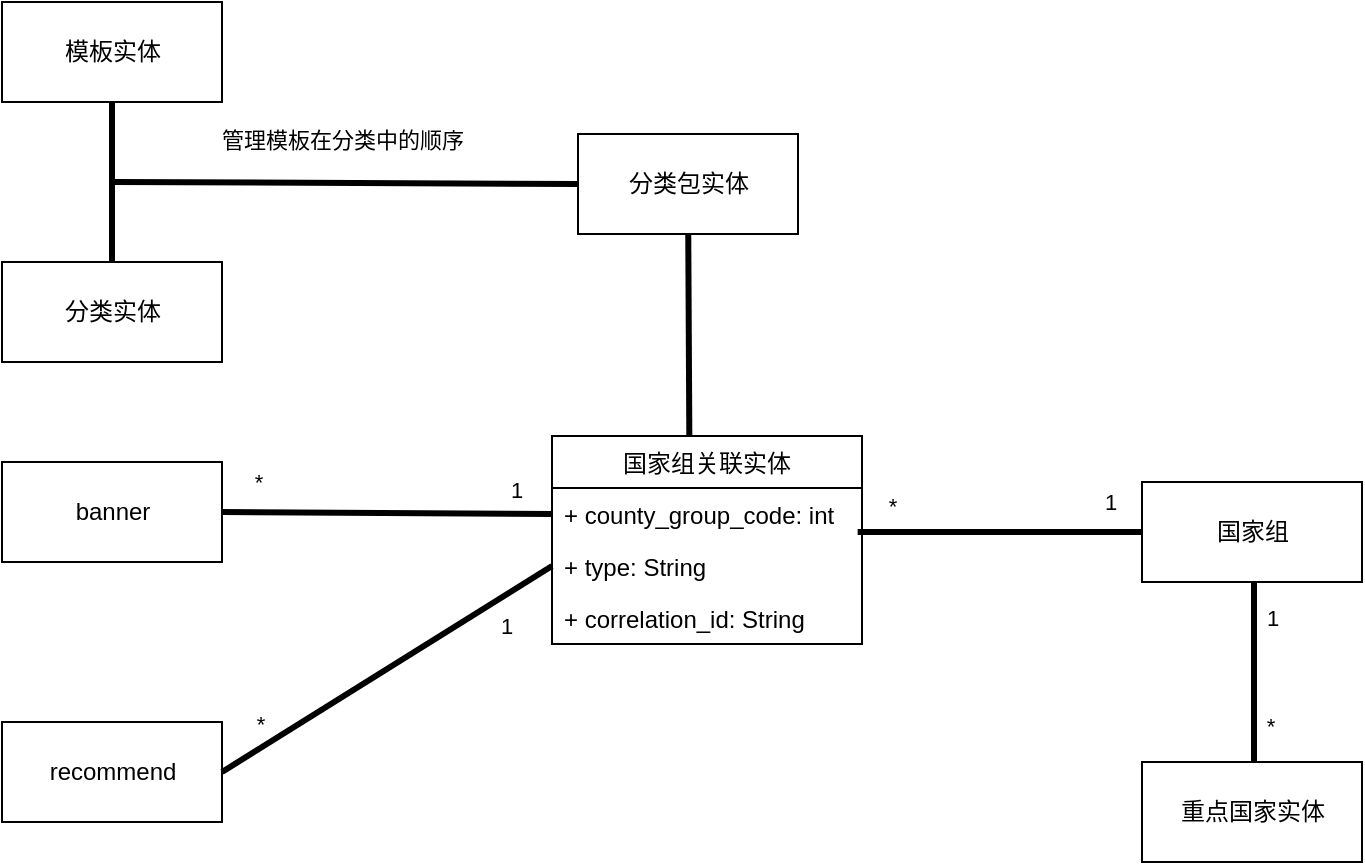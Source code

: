 <mxfile version="20.5.1" type="github">
  <diagram id="C5RBs43oDa-KdzZeNtuy" name="Page-1">
    <mxGraphModel dx="1108" dy="450" grid="1" gridSize="10" guides="1" tooltips="1" connect="1" arrows="1" fold="1" page="1" pageScale="1" pageWidth="827" pageHeight="1169" math="0" shadow="0">
      <root>
        <mxCell id="WIyWlLk6GJQsqaUBKTNV-0" />
        <mxCell id="WIyWlLk6GJQsqaUBKTNV-1" parent="WIyWlLk6GJQsqaUBKTNV-0" />
        <mxCell id="w4__F5kp-EsOVCK1CEQs-0" value="模板实体" style="html=1;" parent="WIyWlLk6GJQsqaUBKTNV-1" vertex="1">
          <mxGeometry x="30" y="70" width="110" height="50" as="geometry" />
        </mxCell>
        <mxCell id="w4__F5kp-EsOVCK1CEQs-1" value="分类实体" style="html=1;" parent="WIyWlLk6GJQsqaUBKTNV-1" vertex="1">
          <mxGeometry x="30" y="200" width="110" height="50" as="geometry" />
        </mxCell>
        <mxCell id="w4__F5kp-EsOVCK1CEQs-3" value="recommend" style="html=1;" parent="WIyWlLk6GJQsqaUBKTNV-1" vertex="1">
          <mxGeometry x="30" y="430" width="110" height="50" as="geometry" />
        </mxCell>
        <mxCell id="w4__F5kp-EsOVCK1CEQs-5" value="banner" style="html=1;" parent="WIyWlLk6GJQsqaUBKTNV-1" vertex="1">
          <mxGeometry x="30" y="300" width="110" height="50" as="geometry" />
        </mxCell>
        <mxCell id="w4__F5kp-EsOVCK1CEQs-11" value="分类包实体" style="html=1;" parent="WIyWlLk6GJQsqaUBKTNV-1" vertex="1">
          <mxGeometry x="318" y="136" width="110" height="50" as="geometry" />
        </mxCell>
        <mxCell id="w4__F5kp-EsOVCK1CEQs-17" value="管理模板在分类中的顺序" style="endArrow=none;startArrow=none;endFill=0;startFill=0;endSize=8;html=1;verticalAlign=bottom;labelBackgroundColor=none;strokeWidth=3;rounded=0;exitX=0;exitY=0.5;exitDx=0;exitDy=0;" parent="WIyWlLk6GJQsqaUBKTNV-1" source="w4__F5kp-EsOVCK1CEQs-11" edge="1">
          <mxGeometry x="0.022" y="-12" width="160" relative="1" as="geometry">
            <mxPoint x="330" y="160" as="sourcePoint" />
            <mxPoint x="86" y="160" as="targetPoint" />
            <mxPoint as="offset" />
          </mxGeometry>
        </mxCell>
        <mxCell id="w4__F5kp-EsOVCK1CEQs-19" value="" style="endArrow=none;startArrow=none;endFill=0;startFill=0;endSize=8;html=1;verticalAlign=bottom;labelBackgroundColor=none;strokeWidth=3;rounded=0;exitX=1;exitY=0.5;exitDx=0;exitDy=0;entryX=0;entryY=0.5;entryDx=0;entryDy=0;" parent="WIyWlLk6GJQsqaUBKTNV-1" source="w4__F5kp-EsOVCK1CEQs-5" target="w4__F5kp-EsOVCK1CEQs-34" edge="1">
          <mxGeometry width="160" relative="1" as="geometry">
            <mxPoint x="160" y="320" as="sourcePoint" />
            <mxPoint x="320" y="325" as="targetPoint" />
          </mxGeometry>
        </mxCell>
        <mxCell id="w4__F5kp-EsOVCK1CEQs-24" value="1" style="edgeLabel;html=1;align=center;verticalAlign=middle;resizable=0;points=[];" parent="w4__F5kp-EsOVCK1CEQs-19" vertex="1" connectable="0">
          <mxGeometry x="0.778" relative="1" as="geometry">
            <mxPoint y="-12" as="offset" />
          </mxGeometry>
        </mxCell>
        <mxCell id="w4__F5kp-EsOVCK1CEQs-25" value="*" style="edgeLabel;html=1;align=center;verticalAlign=middle;resizable=0;points=[];" parent="w4__F5kp-EsOVCK1CEQs-19" vertex="1" connectable="0">
          <mxGeometry x="-0.789" y="1" relative="1" as="geometry">
            <mxPoint y="-14" as="offset" />
          </mxGeometry>
        </mxCell>
        <mxCell id="w4__F5kp-EsOVCK1CEQs-26" value="" style="endArrow=none;startArrow=none;endFill=0;startFill=0;endSize=8;html=1;verticalAlign=bottom;labelBackgroundColor=none;strokeWidth=3;rounded=0;exitX=1;exitY=0.5;exitDx=0;exitDy=0;entryX=0;entryY=0.5;entryDx=0;entryDy=0;" parent="WIyWlLk6GJQsqaUBKTNV-1" source="w4__F5kp-EsOVCK1CEQs-3" target="w4__F5kp-EsOVCK1CEQs-35" edge="1">
          <mxGeometry width="160" relative="1" as="geometry">
            <mxPoint x="210" y="430" as="sourcePoint" />
            <mxPoint x="375" y="350" as="targetPoint" />
          </mxGeometry>
        </mxCell>
        <mxCell id="w4__F5kp-EsOVCK1CEQs-27" value="1" style="edgeLabel;html=1;align=center;verticalAlign=middle;resizable=0;points=[];" parent="w4__F5kp-EsOVCK1CEQs-26" vertex="1" connectable="0">
          <mxGeometry x="0.671" y="-4" relative="1" as="geometry">
            <mxPoint x="2" y="9" as="offset" />
          </mxGeometry>
        </mxCell>
        <mxCell id="w4__F5kp-EsOVCK1CEQs-28" value="*" style="edgeLabel;html=1;align=center;verticalAlign=middle;resizable=0;points=[];" parent="w4__F5kp-EsOVCK1CEQs-26" vertex="1" connectable="0">
          <mxGeometry x="-0.781" y="-1" relative="1" as="geometry">
            <mxPoint y="-14" as="offset" />
          </mxGeometry>
        </mxCell>
        <mxCell id="w4__F5kp-EsOVCK1CEQs-32" value="重点国家实体" style="html=1;" parent="WIyWlLk6GJQsqaUBKTNV-1" vertex="1">
          <mxGeometry x="600" y="450" width="110" height="50" as="geometry" />
        </mxCell>
        <mxCell id="w4__F5kp-EsOVCK1CEQs-33" value="国家组关联实体" style="swimlane;fontStyle=0;childLayout=stackLayout;horizontal=1;startSize=26;fillColor=none;horizontalStack=0;resizeParent=1;resizeParentMax=0;resizeLast=0;collapsible=1;marginBottom=0;" parent="WIyWlLk6GJQsqaUBKTNV-1" vertex="1">
          <mxGeometry x="305" y="287" width="155" height="104" as="geometry" />
        </mxCell>
        <mxCell id="w4__F5kp-EsOVCK1CEQs-34" value="+ county_group_code: int" style="text;strokeColor=none;fillColor=none;align=left;verticalAlign=top;spacingLeft=4;spacingRight=4;overflow=hidden;rotatable=0;points=[[0,0.5],[1,0.5]];portConstraint=eastwest;" parent="w4__F5kp-EsOVCK1CEQs-33" vertex="1">
          <mxGeometry y="26" width="155" height="26" as="geometry" />
        </mxCell>
        <mxCell id="w4__F5kp-EsOVCK1CEQs-35" value="+ type: String" style="text;strokeColor=none;fillColor=none;align=left;verticalAlign=top;spacingLeft=4;spacingRight=4;overflow=hidden;rotatable=0;points=[[0,0.5],[1,0.5]];portConstraint=eastwest;" parent="w4__F5kp-EsOVCK1CEQs-33" vertex="1">
          <mxGeometry y="52" width="155" height="26" as="geometry" />
        </mxCell>
        <mxCell id="w4__F5kp-EsOVCK1CEQs-36" value="+ correlation_id: String" style="text;strokeColor=none;fillColor=none;align=left;verticalAlign=top;spacingLeft=4;spacingRight=4;overflow=hidden;rotatable=0;points=[[0,0.5],[1,0.5]];portConstraint=eastwest;" parent="w4__F5kp-EsOVCK1CEQs-33" vertex="1">
          <mxGeometry y="78" width="155" height="26" as="geometry" />
        </mxCell>
        <mxCell id="yfTiZxbuVWKOfjH46kPi-0" value="" style="endArrow=none;startArrow=none;endFill=0;startFill=0;endSize=8;html=1;verticalAlign=bottom;labelBackgroundColor=none;strokeWidth=3;rounded=0;exitX=0.5;exitY=1;exitDx=0;exitDy=0;" edge="1" parent="WIyWlLk6GJQsqaUBKTNV-1" source="w4__F5kp-EsOVCK1CEQs-0" target="w4__F5kp-EsOVCK1CEQs-1">
          <mxGeometry width="160" relative="1" as="geometry">
            <mxPoint x="150" y="140" as="sourcePoint" />
            <mxPoint x="310" y="140" as="targetPoint" />
          </mxGeometry>
        </mxCell>
        <mxCell id="yfTiZxbuVWKOfjH46kPi-1" value="" style="endArrow=none;startArrow=none;endFill=0;startFill=0;endSize=8;html=1;verticalAlign=bottom;labelBackgroundColor=none;strokeWidth=3;rounded=0;entryX=0.443;entryY=0;entryDx=0;entryDy=0;entryPerimeter=0;" edge="1" parent="WIyWlLk6GJQsqaUBKTNV-1" source="w4__F5kp-EsOVCK1CEQs-11" target="w4__F5kp-EsOVCK1CEQs-33">
          <mxGeometry width="160" relative="1" as="geometry">
            <mxPoint x="550" y="140" as="sourcePoint" />
            <mxPoint x="710" y="140" as="targetPoint" />
          </mxGeometry>
        </mxCell>
        <mxCell id="yfTiZxbuVWKOfjH46kPi-2" value="国家组" style="html=1;" vertex="1" parent="WIyWlLk6GJQsqaUBKTNV-1">
          <mxGeometry x="600" y="310" width="110" height="50" as="geometry" />
        </mxCell>
        <mxCell id="yfTiZxbuVWKOfjH46kPi-3" value="" style="endArrow=none;startArrow=none;endFill=0;startFill=0;endSize=8;html=1;verticalAlign=bottom;labelBackgroundColor=none;strokeWidth=3;rounded=0;exitX=0.986;exitY=-0.154;exitDx=0;exitDy=0;exitPerimeter=0;entryX=0;entryY=0.5;entryDx=0;entryDy=0;" edge="1" parent="WIyWlLk6GJQsqaUBKTNV-1" source="w4__F5kp-EsOVCK1CEQs-35" target="yfTiZxbuVWKOfjH46kPi-2">
          <mxGeometry width="160" relative="1" as="geometry">
            <mxPoint x="490" y="240" as="sourcePoint" />
            <mxPoint x="650" y="240" as="targetPoint" />
          </mxGeometry>
        </mxCell>
        <mxCell id="yfTiZxbuVWKOfjH46kPi-4" value="1" style="edgeLabel;html=1;align=center;verticalAlign=middle;resizable=0;points=[];" vertex="1" connectable="0" parent="yfTiZxbuVWKOfjH46kPi-3">
          <mxGeometry x="0.771" y="1" relative="1" as="geometry">
            <mxPoint y="-14" as="offset" />
          </mxGeometry>
        </mxCell>
        <mxCell id="yfTiZxbuVWKOfjH46kPi-5" value="*" style="edgeLabel;html=1;align=center;verticalAlign=middle;resizable=0;points=[];" vertex="1" connectable="0" parent="yfTiZxbuVWKOfjH46kPi-3">
          <mxGeometry x="-0.758" y="4" relative="1" as="geometry">
            <mxPoint y="-9" as="offset" />
          </mxGeometry>
        </mxCell>
        <mxCell id="yfTiZxbuVWKOfjH46kPi-6" value="" style="endArrow=none;startArrow=none;endFill=0;startFill=0;endSize=8;html=1;verticalAlign=bottom;labelBackgroundColor=none;strokeWidth=3;rounded=0;exitX=0.5;exitY=1;exitDx=0;exitDy=0;" edge="1" parent="WIyWlLk6GJQsqaUBKTNV-1">
          <mxGeometry width="160" relative="1" as="geometry">
            <mxPoint x="656" y="360" as="sourcePoint" />
            <mxPoint x="656" y="450" as="targetPoint" />
          </mxGeometry>
        </mxCell>
        <mxCell id="yfTiZxbuVWKOfjH46kPi-7" value="1" style="edgeLabel;html=1;align=center;verticalAlign=middle;resizable=0;points=[];" vertex="1" connectable="0" parent="yfTiZxbuVWKOfjH46kPi-6">
          <mxGeometry x="-0.6" y="-1" relative="1" as="geometry">
            <mxPoint x="10" as="offset" />
          </mxGeometry>
        </mxCell>
        <mxCell id="yfTiZxbuVWKOfjH46kPi-8" value="*" style="edgeLabel;html=1;align=center;verticalAlign=middle;resizable=0;points=[];" vertex="1" connectable="0" parent="yfTiZxbuVWKOfjH46kPi-6">
          <mxGeometry x="0.6" y="-1" relative="1" as="geometry">
            <mxPoint x="9" as="offset" />
          </mxGeometry>
        </mxCell>
      </root>
    </mxGraphModel>
  </diagram>
</mxfile>
